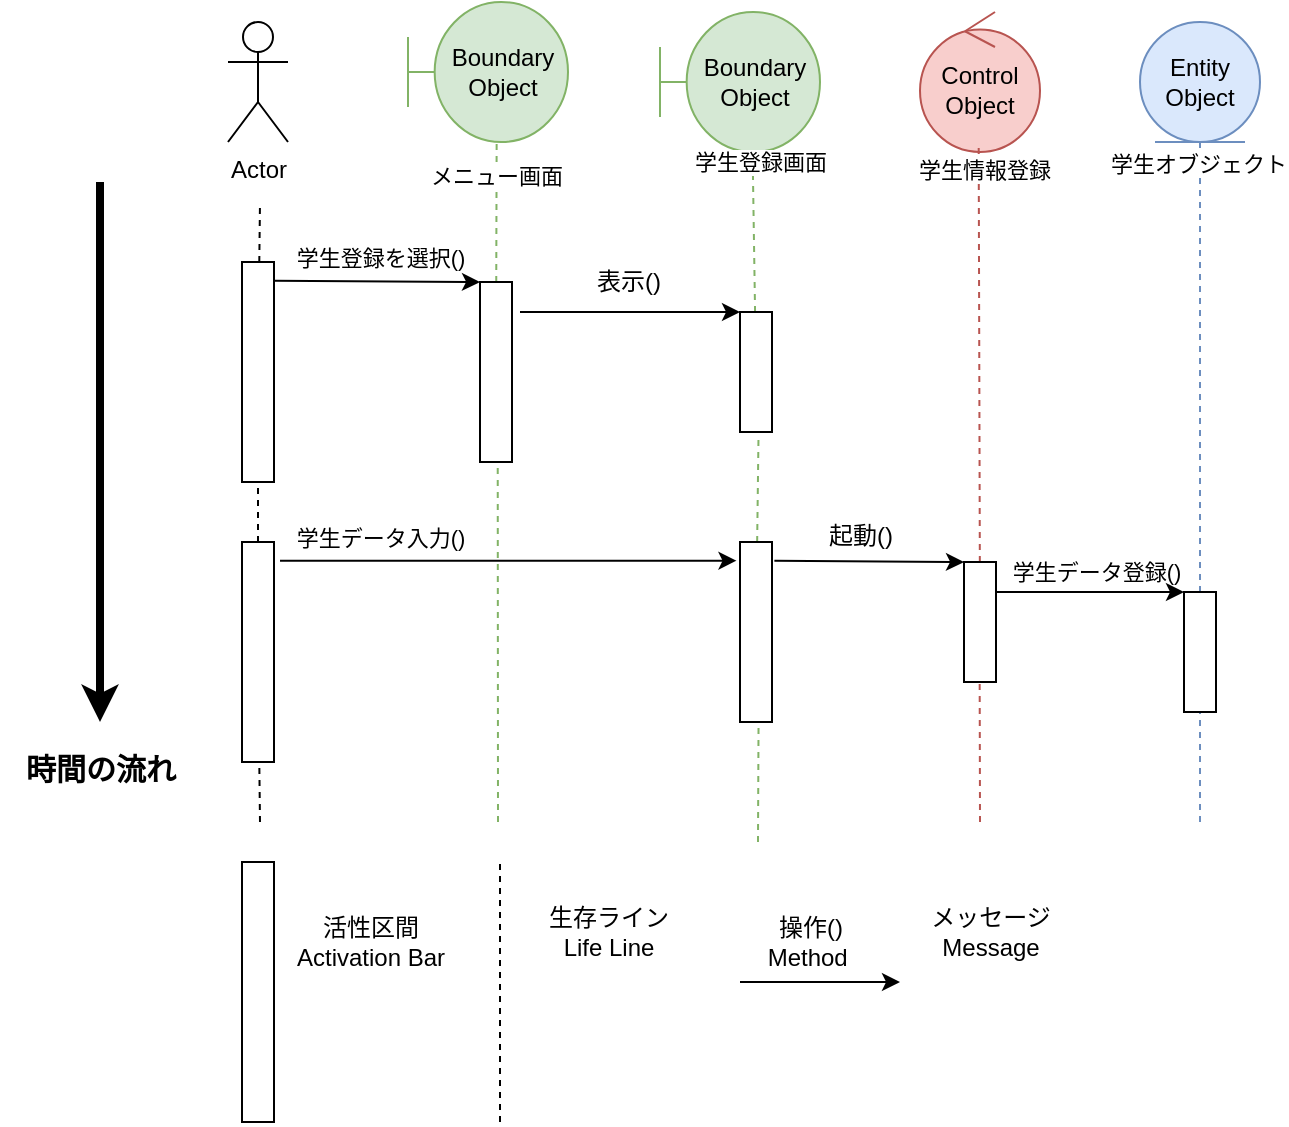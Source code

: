 <mxfile version="28.2.1">
  <diagram id="j6Pxj2w0VWZQlydLIilV" name="ページ1">
    <mxGraphModel dx="820" dy="524" grid="1" gridSize="10" guides="1" tooltips="1" connect="1" arrows="1" fold="1" page="1" pageScale="1" pageWidth="827" pageHeight="1169" math="0" shadow="0">
      <root>
        <mxCell id="0" />
        <mxCell id="1" parent="0" />
        <mxCell id="3DtebmLavuVUnACsjRew-2" value="Actor" style="shape=umlActor;verticalLabelPosition=bottom;verticalAlign=top;html=1;" vertex="1" parent="1">
          <mxGeometry x="224" y="40" width="30" height="60" as="geometry" />
        </mxCell>
        <mxCell id="3DtebmLavuVUnACsjRew-6" value="" style="endArrow=none;dashed=1;html=1;rounded=0;" edge="1" parent="1" source="3DtebmLavuVUnACsjRew-3">
          <mxGeometry width="50" height="50" relative="1" as="geometry">
            <mxPoint x="240" y="460" as="sourcePoint" />
            <mxPoint x="240" y="130" as="targetPoint" />
          </mxGeometry>
        </mxCell>
        <mxCell id="3DtebmLavuVUnACsjRew-7" value="" style="endArrow=none;dashed=1;html=1;rounded=0;" edge="1" parent="1" source="3DtebmLavuVUnACsjRew-46" target="3DtebmLavuVUnACsjRew-3">
          <mxGeometry width="50" height="50" relative="1" as="geometry">
            <mxPoint x="240" y="440" as="sourcePoint" />
            <mxPoint x="240" y="130" as="targetPoint" />
          </mxGeometry>
        </mxCell>
        <mxCell id="3DtebmLavuVUnACsjRew-3" value="" style="whiteSpace=wrap;html=1;" vertex="1" parent="1">
          <mxGeometry x="231" y="160" width="16" height="110" as="geometry" />
        </mxCell>
        <mxCell id="3DtebmLavuVUnACsjRew-8" value="Boundary Object" style="shape=umlBoundary;whiteSpace=wrap;html=1;fillColor=#d5e8d4;strokeColor=#82b366;" vertex="1" parent="1">
          <mxGeometry x="314" y="30" width="80" height="70" as="geometry" />
        </mxCell>
        <mxCell id="3DtebmLavuVUnACsjRew-9" value="Boundary Object" style="shape=umlBoundary;whiteSpace=wrap;html=1;fillColor=#d5e8d4;strokeColor=#82b366;" vertex="1" parent="1">
          <mxGeometry x="440" y="35" width="80" height="70" as="geometry" />
        </mxCell>
        <mxCell id="3DtebmLavuVUnACsjRew-10" value="Control Object" style="ellipse;shape=umlControl;whiteSpace=wrap;html=1;fillColor=#f8cecc;strokeColor=#b85450;" vertex="1" parent="1">
          <mxGeometry x="570" y="35" width="60" height="70" as="geometry" />
        </mxCell>
        <mxCell id="3DtebmLavuVUnACsjRew-11" value="Entity Object" style="ellipse;shape=umlEntity;whiteSpace=wrap;html=1;fillColor=#dae8fc;strokeColor=#6c8ebf;" vertex="1" parent="1">
          <mxGeometry x="680" y="40" width="60" height="60" as="geometry" />
        </mxCell>
        <mxCell id="3DtebmLavuVUnACsjRew-12" value="" style="endArrow=none;dashed=1;html=1;rounded=0;fillColor=#d5e8d4;strokeColor=#82b366;entryX=0.554;entryY=1.014;entryDx=0;entryDy=0;entryPerimeter=0;" edge="1" parent="1" source="3DtebmLavuVUnACsjRew-20" target="3DtebmLavuVUnACsjRew-8">
          <mxGeometry width="50" height="50" relative="1" as="geometry">
            <mxPoint x="358" y="400" as="sourcePoint" />
            <mxPoint x="393.995" y="140" as="targetPoint" />
          </mxGeometry>
        </mxCell>
        <mxCell id="3DtebmLavuVUnACsjRew-25" value="メニュー画面" style="edgeLabel;html=1;align=center;verticalAlign=middle;resizable=0;points=[];" vertex="1" connectable="0" parent="3DtebmLavuVUnACsjRew-12">
          <mxGeometry x="0.534" y="1" relative="1" as="geometry">
            <mxPoint as="offset" />
          </mxGeometry>
        </mxCell>
        <mxCell id="3DtebmLavuVUnACsjRew-13" value="" style="endArrow=none;dashed=1;html=1;rounded=0;entryX=0.579;entryY=1.019;entryDx=0;entryDy=0;entryPerimeter=0;fillColor=#d5e8d4;strokeColor=#82b366;" edge="1" parent="1" source="3DtebmLavuVUnACsjRew-41" target="3DtebmLavuVUnACsjRew-9">
          <mxGeometry width="50" height="50" relative="1" as="geometry">
            <mxPoint x="486" y="400" as="sourcePoint" />
            <mxPoint x="420" y="240" as="targetPoint" />
          </mxGeometry>
        </mxCell>
        <mxCell id="3DtebmLavuVUnACsjRew-26" value="学生登録画面" style="edgeLabel;html=1;align=center;verticalAlign=middle;resizable=0;points=[];" vertex="1" connectable="0" parent="3DtebmLavuVUnACsjRew-13">
          <mxGeometry x="0.92" y="-3" relative="1" as="geometry">
            <mxPoint as="offset" />
          </mxGeometry>
        </mxCell>
        <mxCell id="3DtebmLavuVUnACsjRew-14" value="" style="endArrow=none;dashed=1;html=1;rounded=0;entryX=0.489;entryY=0.929;entryDx=0;entryDy=0;entryPerimeter=0;fillColor=#f8cecc;strokeColor=#b85450;" edge="1" parent="1" source="3DtebmLavuVUnACsjRew-52" target="3DtebmLavuVUnACsjRew-10">
          <mxGeometry width="50" height="50" relative="1" as="geometry">
            <mxPoint x="599" y="400" as="sourcePoint" />
            <mxPoint x="599.36" y="106.33" as="targetPoint" />
          </mxGeometry>
        </mxCell>
        <mxCell id="3DtebmLavuVUnACsjRew-27" value="学生情報登録" style="edgeLabel;html=1;align=center;verticalAlign=middle;resizable=0;points=[];" vertex="1" connectable="0" parent="3DtebmLavuVUnACsjRew-14">
          <mxGeometry x="0.873" y="-2" relative="1" as="geometry">
            <mxPoint as="offset" />
          </mxGeometry>
        </mxCell>
        <mxCell id="3DtebmLavuVUnACsjRew-15" value="" style="endArrow=none;dashed=1;html=1;rounded=0;entryX=0.5;entryY=1;entryDx=0;entryDy=0;fillColor=#dae8fc;strokeColor=#6c8ebf;" edge="1" parent="1" source="3DtebmLavuVUnACsjRew-57" target="3DtebmLavuVUnACsjRew-11">
          <mxGeometry width="50" height="50" relative="1" as="geometry">
            <mxPoint x="710" y="400" as="sourcePoint" />
            <mxPoint x="420" y="240" as="targetPoint" />
          </mxGeometry>
        </mxCell>
        <mxCell id="3DtebmLavuVUnACsjRew-28" value="学生オブジェクト" style="edgeLabel;html=1;align=center;verticalAlign=middle;resizable=0;points=[];" vertex="1" connectable="0" parent="3DtebmLavuVUnACsjRew-15">
          <mxGeometry x="0.9" y="1" relative="1" as="geometry">
            <mxPoint as="offset" />
          </mxGeometry>
        </mxCell>
        <mxCell id="3DtebmLavuVUnACsjRew-21" value="" style="endArrow=none;dashed=1;html=1;rounded=0;fillColor=#d5e8d4;strokeColor=#82b366;entryX=0.554;entryY=1.014;entryDx=0;entryDy=0;entryPerimeter=0;" edge="1" parent="1" target="3DtebmLavuVUnACsjRew-20">
          <mxGeometry width="50" height="50" relative="1" as="geometry">
            <mxPoint x="359" y="440" as="sourcePoint" />
            <mxPoint x="358" y="101" as="targetPoint" />
          </mxGeometry>
        </mxCell>
        <mxCell id="3DtebmLavuVUnACsjRew-20" value="" style="whiteSpace=wrap;html=1;" vertex="1" parent="1">
          <mxGeometry x="350" y="170" width="16" height="90" as="geometry" />
        </mxCell>
        <mxCell id="3DtebmLavuVUnACsjRew-22" value="" style="endArrow=classic;html=1;rounded=0;exitX=1;exitY=0.085;exitDx=0;exitDy=0;exitPerimeter=0;entryX=0;entryY=0;entryDx=0;entryDy=0;" edge="1" parent="1" source="3DtebmLavuVUnACsjRew-3" target="3DtebmLavuVUnACsjRew-20">
          <mxGeometry width="50" height="50" relative="1" as="geometry">
            <mxPoint x="370" y="290" as="sourcePoint" />
            <mxPoint x="340" y="180" as="targetPoint" />
          </mxGeometry>
        </mxCell>
        <mxCell id="3DtebmLavuVUnACsjRew-29" value="" style="endArrow=classic;html=1;rounded=0;strokeWidth=4;" edge="1" parent="1">
          <mxGeometry width="50" height="50" relative="1" as="geometry">
            <mxPoint x="160" y="120" as="sourcePoint" />
            <mxPoint x="160" y="390" as="targetPoint" />
          </mxGeometry>
        </mxCell>
        <mxCell id="3DtebmLavuVUnACsjRew-30" value="&lt;font style=&quot;font-size: 15px;&quot;&gt;&lt;b&gt;時間の流れ&lt;/b&gt;&lt;/font&gt;" style="text;html=1;align=center;verticalAlign=middle;resizable=0;points=[];autosize=1;strokeColor=none;fillColor=none;" vertex="1" parent="1">
          <mxGeometry x="110" y="398" width="100" height="30" as="geometry" />
        </mxCell>
        <mxCell id="3DtebmLavuVUnACsjRew-31" value="&lt;font style=&quot;font-size: 11px;&quot;&gt;学生登録を選択()&lt;/font&gt;" style="text;html=1;align=center;verticalAlign=middle;resizable=0;points=[];autosize=1;strokeColor=none;fillColor=none;" vertex="1" parent="1">
          <mxGeometry x="245" y="143" width="110" height="30" as="geometry" />
        </mxCell>
        <mxCell id="3DtebmLavuVUnACsjRew-33" value="" style="whiteSpace=wrap;html=1;" vertex="1" parent="1">
          <mxGeometry x="231" y="460" width="16" height="130" as="geometry" />
        </mxCell>
        <mxCell id="3DtebmLavuVUnACsjRew-34" value="活性区間&lt;div&gt;Activation Bar&lt;/div&gt;" style="text;html=1;align=center;verticalAlign=middle;resizable=0;points=[];autosize=1;strokeColor=none;fillColor=none;" vertex="1" parent="1">
          <mxGeometry x="245" y="480" width="100" height="40" as="geometry" />
        </mxCell>
        <mxCell id="3DtebmLavuVUnACsjRew-35" value="" style="endArrow=none;dashed=1;html=1;rounded=0;" edge="1" parent="1">
          <mxGeometry width="50" height="50" relative="1" as="geometry">
            <mxPoint x="360" y="590" as="sourcePoint" />
            <mxPoint x="360" y="460" as="targetPoint" />
          </mxGeometry>
        </mxCell>
        <mxCell id="3DtebmLavuVUnACsjRew-36" value="生存ライン&lt;div&gt;Life Line&lt;/div&gt;" style="text;html=1;align=center;verticalAlign=middle;resizable=0;points=[];autosize=1;strokeColor=none;fillColor=none;" vertex="1" parent="1">
          <mxGeometry x="374" y="475" width="80" height="40" as="geometry" />
        </mxCell>
        <mxCell id="3DtebmLavuVUnACsjRew-37" value="" style="endArrow=classic;html=1;rounded=0;" edge="1" parent="1">
          <mxGeometry width="50" height="50" relative="1" as="geometry">
            <mxPoint x="480" y="520" as="sourcePoint" />
            <mxPoint x="560" y="520" as="targetPoint" />
          </mxGeometry>
        </mxCell>
        <mxCell id="3DtebmLavuVUnACsjRew-39" value="操作()&lt;div&gt;Method&amp;nbsp;&lt;/div&gt;" style="text;html=1;align=center;verticalAlign=middle;resizable=0;points=[];autosize=1;strokeColor=none;fillColor=none;" vertex="1" parent="1">
          <mxGeometry x="480" y="480" width="70" height="40" as="geometry" />
        </mxCell>
        <mxCell id="3DtebmLavuVUnACsjRew-40" value="メッセージ&lt;div&gt;Message&lt;/div&gt;" style="text;html=1;align=center;verticalAlign=middle;resizable=0;points=[];autosize=1;strokeColor=none;fillColor=none;" vertex="1" parent="1">
          <mxGeometry x="565" y="475" width="80" height="40" as="geometry" />
        </mxCell>
        <mxCell id="3DtebmLavuVUnACsjRew-42" value="" style="endArrow=none;dashed=1;html=1;rounded=0;entryX=0.579;entryY=1.019;entryDx=0;entryDy=0;entryPerimeter=0;fillColor=#d5e8d4;strokeColor=#82b366;" edge="1" parent="1" source="3DtebmLavuVUnACsjRew-48" target="3DtebmLavuVUnACsjRew-41">
          <mxGeometry width="50" height="50" relative="1" as="geometry">
            <mxPoint x="486" y="400" as="sourcePoint" />
            <mxPoint x="486" y="106" as="targetPoint" />
          </mxGeometry>
        </mxCell>
        <mxCell id="3DtebmLavuVUnACsjRew-41" value="" style="whiteSpace=wrap;html=1;" vertex="1" parent="1">
          <mxGeometry x="480" y="185" width="16" height="60" as="geometry" />
        </mxCell>
        <mxCell id="3DtebmLavuVUnACsjRew-44" value="" style="endArrow=classic;html=1;rounded=0;entryX=0;entryY=0;entryDx=0;entryDy=0;exitX=1.25;exitY=0.167;exitDx=0;exitDy=0;exitPerimeter=0;" edge="1" parent="1" source="3DtebmLavuVUnACsjRew-20" target="3DtebmLavuVUnACsjRew-41">
          <mxGeometry width="50" height="50" relative="1" as="geometry">
            <mxPoint x="370" y="260" as="sourcePoint" />
            <mxPoint x="420" y="210" as="targetPoint" />
          </mxGeometry>
        </mxCell>
        <mxCell id="3DtebmLavuVUnACsjRew-45" value="表示()" style="text;html=1;align=center;verticalAlign=middle;resizable=0;points=[];autosize=1;strokeColor=none;fillColor=none;" vertex="1" parent="1">
          <mxGeometry x="394" y="155" width="60" height="30" as="geometry" />
        </mxCell>
        <mxCell id="3DtebmLavuVUnACsjRew-47" value="" style="endArrow=none;dashed=1;html=1;rounded=0;" edge="1" parent="1" target="3DtebmLavuVUnACsjRew-46">
          <mxGeometry width="50" height="50" relative="1" as="geometry">
            <mxPoint x="240" y="440" as="sourcePoint" />
            <mxPoint x="239" y="270" as="targetPoint" />
          </mxGeometry>
        </mxCell>
        <mxCell id="3DtebmLavuVUnACsjRew-46" value="" style="whiteSpace=wrap;html=1;" vertex="1" parent="1">
          <mxGeometry x="231" y="300" width="16" height="110" as="geometry" />
        </mxCell>
        <mxCell id="3DtebmLavuVUnACsjRew-49" value="" style="endArrow=none;dashed=1;html=1;rounded=0;entryX=0.579;entryY=1.019;entryDx=0;entryDy=0;entryPerimeter=0;fillColor=#d5e8d4;strokeColor=#82b366;" edge="1" parent="1" target="3DtebmLavuVUnACsjRew-48">
          <mxGeometry width="50" height="50" relative="1" as="geometry">
            <mxPoint x="489" y="450" as="sourcePoint" />
            <mxPoint x="489" y="246" as="targetPoint" />
          </mxGeometry>
        </mxCell>
        <mxCell id="3DtebmLavuVUnACsjRew-48" value="" style="whiteSpace=wrap;html=1;" vertex="1" parent="1">
          <mxGeometry x="480" y="300" width="16" height="90" as="geometry" />
        </mxCell>
        <mxCell id="3DtebmLavuVUnACsjRew-50" value="" style="endArrow=classic;html=1;rounded=0;entryX=-0.11;entryY=0.104;entryDx=0;entryDy=0;entryPerimeter=0;exitX=1.188;exitY=0.085;exitDx=0;exitDy=0;exitPerimeter=0;" edge="1" parent="1" source="3DtebmLavuVUnACsjRew-46" target="3DtebmLavuVUnACsjRew-48">
          <mxGeometry width="50" height="50" relative="1" as="geometry">
            <mxPoint x="370" y="330" as="sourcePoint" />
            <mxPoint x="420" y="280" as="targetPoint" />
          </mxGeometry>
        </mxCell>
        <mxCell id="3DtebmLavuVUnACsjRew-51" value="&lt;font style=&quot;font-size: 11px;&quot;&gt;学生データ入力()&lt;/font&gt;" style="text;html=1;align=center;verticalAlign=middle;resizable=0;points=[];autosize=1;strokeColor=none;fillColor=none;" vertex="1" parent="1">
          <mxGeometry x="245" y="283" width="110" height="30" as="geometry" />
        </mxCell>
        <mxCell id="3DtebmLavuVUnACsjRew-53" value="" style="endArrow=none;dashed=1;html=1;rounded=0;entryX=0.489;entryY=0.929;entryDx=0;entryDy=0;entryPerimeter=0;fillColor=#f8cecc;strokeColor=#b85450;" edge="1" parent="1" target="3DtebmLavuVUnACsjRew-52">
          <mxGeometry width="50" height="50" relative="1" as="geometry">
            <mxPoint x="600" y="440" as="sourcePoint" />
            <mxPoint x="599" y="100" as="targetPoint" />
          </mxGeometry>
        </mxCell>
        <mxCell id="3DtebmLavuVUnACsjRew-52" value="" style="whiteSpace=wrap;html=1;" vertex="1" parent="1">
          <mxGeometry x="592" y="310" width="16" height="60" as="geometry" />
        </mxCell>
        <mxCell id="3DtebmLavuVUnACsjRew-55" value="" style="endArrow=classic;html=1;rounded=0;entryX=0;entryY=0;entryDx=0;entryDy=0;exitX=1.075;exitY=0.104;exitDx=0;exitDy=0;exitPerimeter=0;" edge="1" parent="1" source="3DtebmLavuVUnACsjRew-48" target="3DtebmLavuVUnACsjRew-52">
          <mxGeometry width="50" height="50" relative="1" as="geometry">
            <mxPoint x="370" y="330" as="sourcePoint" />
            <mxPoint x="420" y="280" as="targetPoint" />
          </mxGeometry>
        </mxCell>
        <mxCell id="3DtebmLavuVUnACsjRew-56" value="起動()" style="text;html=1;align=center;verticalAlign=middle;resizable=0;points=[];autosize=1;strokeColor=none;fillColor=none;" vertex="1" parent="1">
          <mxGeometry x="510" y="282" width="60" height="30" as="geometry" />
        </mxCell>
        <mxCell id="3DtebmLavuVUnACsjRew-58" value="" style="endArrow=none;dashed=1;html=1;rounded=0;entryX=0.5;entryY=1;entryDx=0;entryDy=0;fillColor=#dae8fc;strokeColor=#6c8ebf;" edge="1" parent="1" target="3DtebmLavuVUnACsjRew-57">
          <mxGeometry width="50" height="50" relative="1" as="geometry">
            <mxPoint x="710" y="440" as="sourcePoint" />
            <mxPoint x="710" y="100" as="targetPoint" />
          </mxGeometry>
        </mxCell>
        <mxCell id="3DtebmLavuVUnACsjRew-57" value="" style="whiteSpace=wrap;html=1;" vertex="1" parent="1">
          <mxGeometry x="702" y="325" width="16" height="60" as="geometry" />
        </mxCell>
        <mxCell id="3DtebmLavuVUnACsjRew-60" value="" style="endArrow=classic;html=1;rounded=0;entryX=0;entryY=0;entryDx=0;entryDy=0;exitX=1;exitY=0.25;exitDx=0;exitDy=0;" edge="1" parent="1" source="3DtebmLavuVUnACsjRew-52" target="3DtebmLavuVUnACsjRew-57">
          <mxGeometry width="50" height="50" relative="1" as="geometry">
            <mxPoint x="610" y="325" as="sourcePoint" />
            <mxPoint x="420" y="280" as="targetPoint" />
          </mxGeometry>
        </mxCell>
        <mxCell id="3DtebmLavuVUnACsjRew-61" value="&lt;font style=&quot;font-size: 11px;&quot;&gt;学生データ登録()&lt;/font&gt;" style="text;html=1;align=center;verticalAlign=middle;resizable=0;points=[];autosize=1;strokeColor=none;fillColor=none;" vertex="1" parent="1">
          <mxGeometry x="603" y="300" width="110" height="30" as="geometry" />
        </mxCell>
      </root>
    </mxGraphModel>
  </diagram>
</mxfile>
